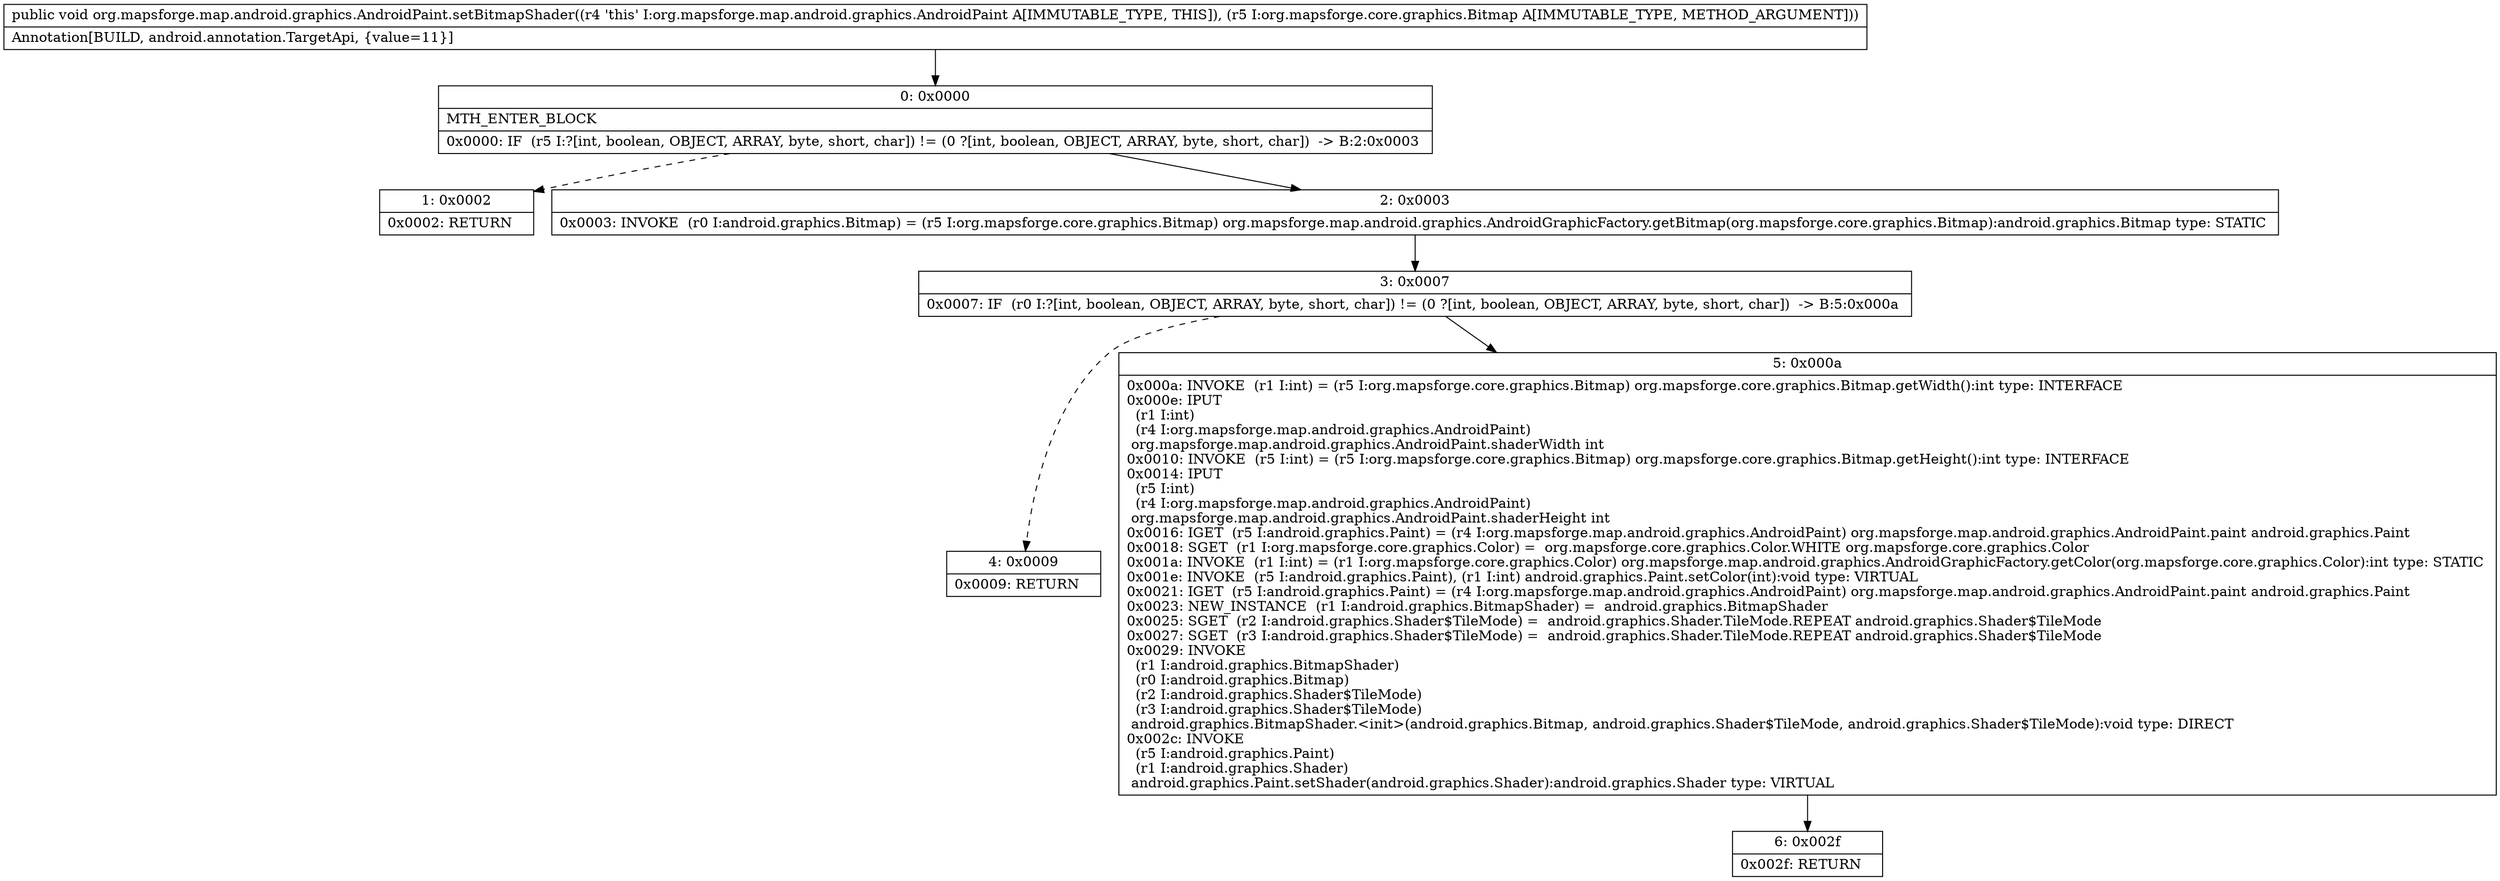 digraph "CFG fororg.mapsforge.map.android.graphics.AndroidPaint.setBitmapShader(Lorg\/mapsforge\/core\/graphics\/Bitmap;)V" {
Node_0 [shape=record,label="{0\:\ 0x0000|MTH_ENTER_BLOCK\l|0x0000: IF  (r5 I:?[int, boolean, OBJECT, ARRAY, byte, short, char]) != (0 ?[int, boolean, OBJECT, ARRAY, byte, short, char])  \-\> B:2:0x0003 \l}"];
Node_1 [shape=record,label="{1\:\ 0x0002|0x0002: RETURN   \l}"];
Node_2 [shape=record,label="{2\:\ 0x0003|0x0003: INVOKE  (r0 I:android.graphics.Bitmap) = (r5 I:org.mapsforge.core.graphics.Bitmap) org.mapsforge.map.android.graphics.AndroidGraphicFactory.getBitmap(org.mapsforge.core.graphics.Bitmap):android.graphics.Bitmap type: STATIC \l}"];
Node_3 [shape=record,label="{3\:\ 0x0007|0x0007: IF  (r0 I:?[int, boolean, OBJECT, ARRAY, byte, short, char]) != (0 ?[int, boolean, OBJECT, ARRAY, byte, short, char])  \-\> B:5:0x000a \l}"];
Node_4 [shape=record,label="{4\:\ 0x0009|0x0009: RETURN   \l}"];
Node_5 [shape=record,label="{5\:\ 0x000a|0x000a: INVOKE  (r1 I:int) = (r5 I:org.mapsforge.core.graphics.Bitmap) org.mapsforge.core.graphics.Bitmap.getWidth():int type: INTERFACE \l0x000e: IPUT  \l  (r1 I:int)\l  (r4 I:org.mapsforge.map.android.graphics.AndroidPaint)\l org.mapsforge.map.android.graphics.AndroidPaint.shaderWidth int \l0x0010: INVOKE  (r5 I:int) = (r5 I:org.mapsforge.core.graphics.Bitmap) org.mapsforge.core.graphics.Bitmap.getHeight():int type: INTERFACE \l0x0014: IPUT  \l  (r5 I:int)\l  (r4 I:org.mapsforge.map.android.graphics.AndroidPaint)\l org.mapsforge.map.android.graphics.AndroidPaint.shaderHeight int \l0x0016: IGET  (r5 I:android.graphics.Paint) = (r4 I:org.mapsforge.map.android.graphics.AndroidPaint) org.mapsforge.map.android.graphics.AndroidPaint.paint android.graphics.Paint \l0x0018: SGET  (r1 I:org.mapsforge.core.graphics.Color) =  org.mapsforge.core.graphics.Color.WHITE org.mapsforge.core.graphics.Color \l0x001a: INVOKE  (r1 I:int) = (r1 I:org.mapsforge.core.graphics.Color) org.mapsforge.map.android.graphics.AndroidGraphicFactory.getColor(org.mapsforge.core.graphics.Color):int type: STATIC \l0x001e: INVOKE  (r5 I:android.graphics.Paint), (r1 I:int) android.graphics.Paint.setColor(int):void type: VIRTUAL \l0x0021: IGET  (r5 I:android.graphics.Paint) = (r4 I:org.mapsforge.map.android.graphics.AndroidPaint) org.mapsforge.map.android.graphics.AndroidPaint.paint android.graphics.Paint \l0x0023: NEW_INSTANCE  (r1 I:android.graphics.BitmapShader) =  android.graphics.BitmapShader \l0x0025: SGET  (r2 I:android.graphics.Shader$TileMode) =  android.graphics.Shader.TileMode.REPEAT android.graphics.Shader$TileMode \l0x0027: SGET  (r3 I:android.graphics.Shader$TileMode) =  android.graphics.Shader.TileMode.REPEAT android.graphics.Shader$TileMode \l0x0029: INVOKE  \l  (r1 I:android.graphics.BitmapShader)\l  (r0 I:android.graphics.Bitmap)\l  (r2 I:android.graphics.Shader$TileMode)\l  (r3 I:android.graphics.Shader$TileMode)\l android.graphics.BitmapShader.\<init\>(android.graphics.Bitmap, android.graphics.Shader$TileMode, android.graphics.Shader$TileMode):void type: DIRECT \l0x002c: INVOKE  \l  (r5 I:android.graphics.Paint)\l  (r1 I:android.graphics.Shader)\l android.graphics.Paint.setShader(android.graphics.Shader):android.graphics.Shader type: VIRTUAL \l}"];
Node_6 [shape=record,label="{6\:\ 0x002f|0x002f: RETURN   \l}"];
MethodNode[shape=record,label="{public void org.mapsforge.map.android.graphics.AndroidPaint.setBitmapShader((r4 'this' I:org.mapsforge.map.android.graphics.AndroidPaint A[IMMUTABLE_TYPE, THIS]), (r5 I:org.mapsforge.core.graphics.Bitmap A[IMMUTABLE_TYPE, METHOD_ARGUMENT]))  | Annotation[BUILD, android.annotation.TargetApi, \{value=11\}]\l}"];
MethodNode -> Node_0;
Node_0 -> Node_1[style=dashed];
Node_0 -> Node_2;
Node_2 -> Node_3;
Node_3 -> Node_4[style=dashed];
Node_3 -> Node_5;
Node_5 -> Node_6;
}


